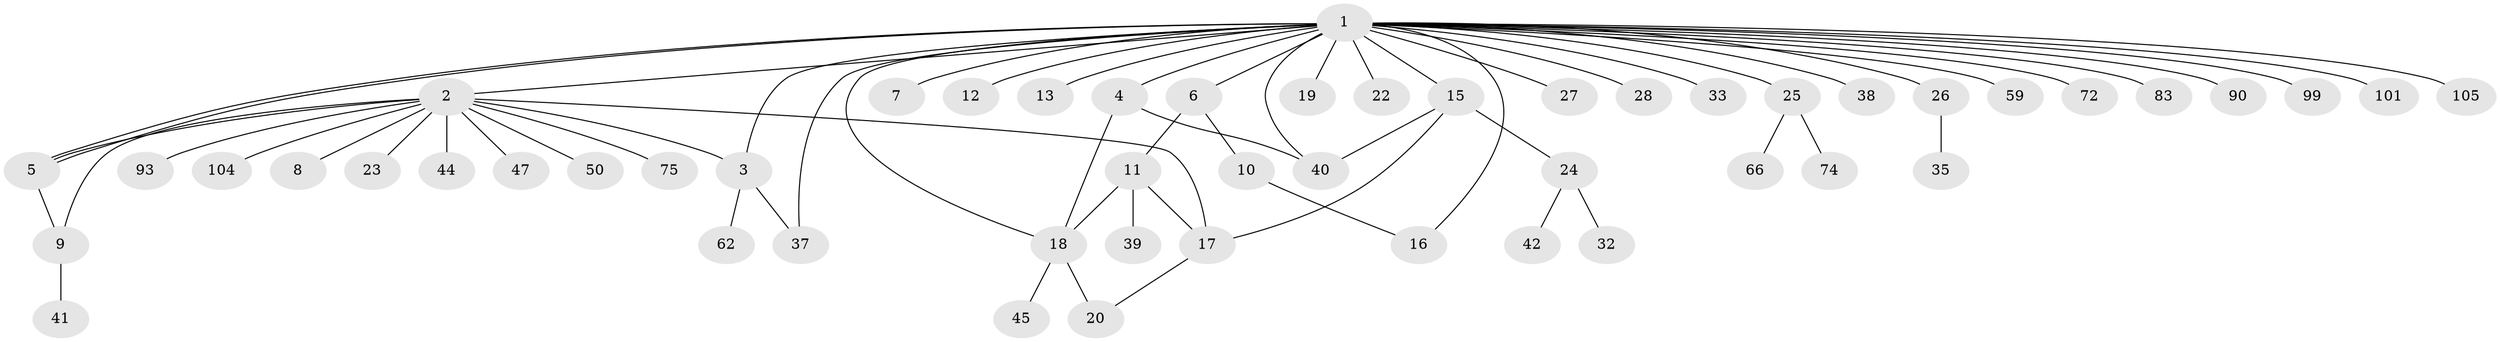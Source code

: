 // original degree distribution, {35: 0.009523809523809525, 13: 0.009523809523809525, 4: 0.0761904761904762, 6: 0.01904761904761905, 1: 0.638095238095238, 2: 0.14285714285714285, 8: 0.01904761904761905, 5: 0.02857142857142857, 9: 0.009523809523809525, 3: 0.0380952380952381, 7: 0.009523809523809525}
// Generated by graph-tools (version 1.1) at 2025/14/03/09/25 04:14:33]
// undirected, 52 vertices, 64 edges
graph export_dot {
graph [start="1"]
  node [color=gray90,style=filled];
  1;
  2;
  3;
  4 [super="+43+52+80+14"];
  5;
  6 [super="+89"];
  7;
  8;
  9 [super="+55"];
  10;
  11 [super="+65+82+57+53+31"];
  12;
  13 [super="+34+92+102+63+64"];
  15 [super="+46"];
  16;
  17 [super="+58+100+94+73+79+86+48"];
  18 [super="+49+51+84+68+91+87"];
  19;
  20;
  22;
  23;
  24 [super="+29+71"];
  25 [super="+30"];
  26 [super="+56+36"];
  27;
  28 [super="+70"];
  32;
  33 [super="+97"];
  35;
  37;
  38 [super="+54+96"];
  39;
  40;
  41;
  42;
  44;
  45 [super="+76"];
  47;
  50;
  59;
  62 [super="+81"];
  66;
  72;
  74;
  75;
  83;
  90;
  93;
  99;
  101;
  104;
  105;
  1 -- 2;
  1 -- 3;
  1 -- 4 [weight=2];
  1 -- 5;
  1 -- 5;
  1 -- 6 [weight=2];
  1 -- 7;
  1 -- 12;
  1 -- 13 [weight=3];
  1 -- 15 [weight=2];
  1 -- 16;
  1 -- 18;
  1 -- 19;
  1 -- 22;
  1 -- 25;
  1 -- 26;
  1 -- 27;
  1 -- 28;
  1 -- 33;
  1 -- 37;
  1 -- 38;
  1 -- 40;
  1 -- 59;
  1 -- 72;
  1 -- 83;
  1 -- 90;
  1 -- 99;
  1 -- 101;
  1 -- 105;
  2 -- 3;
  2 -- 5;
  2 -- 8;
  2 -- 9;
  2 -- 17;
  2 -- 23;
  2 -- 44;
  2 -- 47;
  2 -- 50;
  2 -- 75;
  2 -- 93;
  2 -- 104;
  3 -- 37;
  3 -- 62;
  4 -- 18;
  4 -- 40;
  5 -- 9;
  6 -- 10;
  6 -- 11;
  9 -- 41;
  10 -- 16;
  11 -- 17;
  11 -- 18;
  11 -- 39;
  15 -- 24;
  15 -- 40;
  15 -- 17;
  17 -- 20;
  18 -- 20 [weight=2];
  18 -- 45;
  24 -- 32;
  24 -- 42;
  25 -- 66;
  25 -- 74;
  26 -- 35;
}
